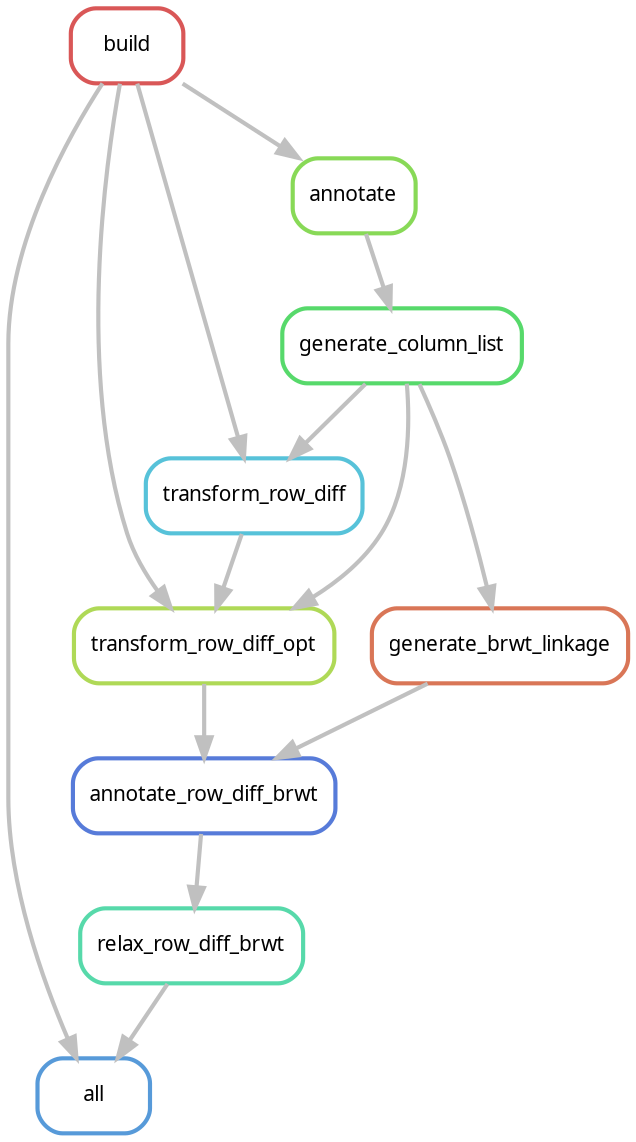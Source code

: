 digraph snakemake_dag {
    graph[bgcolor=white, margin=0];
    node[shape=box, style=rounded, fontname=sans,                 fontsize=10, penwidth=2];
    edge[penwidth=2, color=grey];
	0[label = "all", color = "0.58 0.6 0.85", style="rounded"];
	1[label = "build", color = "0.00 0.6 0.85", style="rounded"];
	2[label = "relax_row_diff_brwt", color = "0.44 0.6 0.85", style="rounded"];
	3[label = "annotate_row_diff_brwt", color = "0.62 0.6 0.85", style="rounded"];
	4[label = "transform_row_diff_opt", color = "0.22 0.6 0.85", style="rounded"];
	5[label = "generate_column_list", color = "0.36 0.6 0.85", style="rounded"];
	6[label = "annotate", color = "0.27 0.6 0.85", style="rounded"];
	7[label = "transform_row_diff", color = "0.53 0.6 0.85", style="rounded"];
	8[label = "generate_brwt_linkage", color = "0.04 0.6 0.85", style="rounded"];
	1 -> 0
	2 -> 0
	3 -> 2
	4 -> 3
	8 -> 3
	1 -> 4
	5 -> 4
	7 -> 4
	6 -> 5
	1 -> 6
	1 -> 7
	5 -> 7
	5 -> 8
}            
